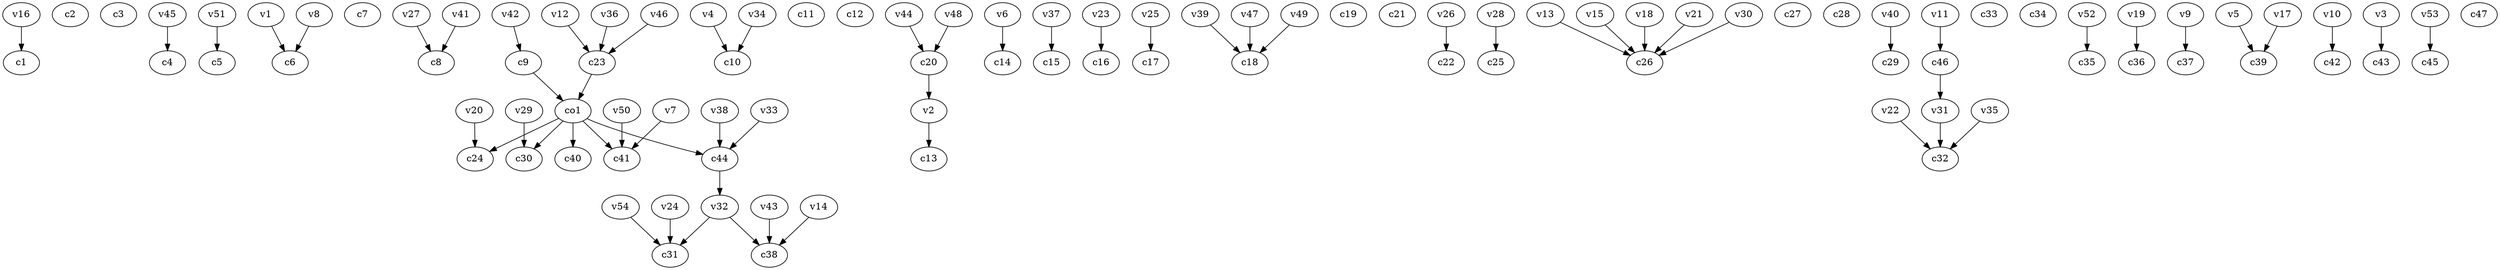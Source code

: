 strict digraph  {
c1;
c2;
c3;
c4;
c5;
c6;
c7;
c8;
c9;
c10;
c11;
c12;
c13;
c14;
c15;
c16;
c17;
c18;
c19;
c20;
c21;
c22;
c23;
c24;
c25;
c26;
c27;
c28;
c29;
c30;
c31;
c32;
c33;
c34;
c35;
c36;
c37;
c38;
c39;
c40;
c41;
c42;
c43;
c44;
c45;
c46;
c47;
v1;
v2;
v3;
v4;
v5;
v6;
v7;
v8;
v9;
v10;
v11;
v12;
v13;
v14;
v15;
v16;
v17;
v18;
v19;
v20;
v21;
v22;
v23;
v24;
v25;
v26;
v27;
v28;
v29;
v30;
v31;
v32;
v33;
v34;
v35;
v36;
v37;
v38;
v39;
v40;
v41;
v42;
v43;
v44;
v45;
v46;
v47;
v48;
v49;
v50;
v51;
v52;
v53;
v54;
co1;
c9 -> co1  [weight=1];
c20 -> v2  [weight=1];
c23 -> co1  [weight=1];
c44 -> v32  [weight=1];
c46 -> v31  [weight=1];
v1 -> c6  [weight=1];
v2 -> c13  [weight=1];
v3 -> c43  [weight=1];
v4 -> c10  [weight=1];
v5 -> c39  [weight=1];
v6 -> c14  [weight=1];
v7 -> c41  [weight=1];
v8 -> c6  [weight=1];
v9 -> c37  [weight=1];
v10 -> c42  [weight=1];
v11 -> c46  [weight=1];
v12 -> c23  [weight=1];
v13 -> c26  [weight=1];
v14 -> c38  [weight=1];
v15 -> c26  [weight=1];
v16 -> c1  [weight=1];
v17 -> c39  [weight=1];
v18 -> c26  [weight=1];
v19 -> c36  [weight=1];
v20 -> c24  [weight=1];
v21 -> c26  [weight=1];
v22 -> c32  [weight=1];
v23 -> c16  [weight=1];
v24 -> c31  [weight=1];
v25 -> c17  [weight=1];
v26 -> c22  [weight=1];
v27 -> c8  [weight=1];
v28 -> c25  [weight=1];
v29 -> c30  [weight=1];
v30 -> c26  [weight=1];
v31 -> c32  [weight=1];
v32 -> c38  [weight=1];
v32 -> c31  [weight=1];
v33 -> c44  [weight=1];
v34 -> c10  [weight=1];
v35 -> c32  [weight=1];
v36 -> c23  [weight=1];
v37 -> c15  [weight=1];
v38 -> c44  [weight=1];
v39 -> c18  [weight=1];
v40 -> c29  [weight=1];
v41 -> c8  [weight=1];
v42 -> c9  [weight=1];
v43 -> c38  [weight=1];
v44 -> c20  [weight=1];
v45 -> c4  [weight=1];
v46 -> c23  [weight=1];
v47 -> c18  [weight=1];
v48 -> c20  [weight=1];
v49 -> c18  [weight=1];
v50 -> c41  [weight=1];
v51 -> c5  [weight=1];
v52 -> c35  [weight=1];
v53 -> c45  [weight=1];
v54 -> c31  [weight=1];
co1 -> c41  [weight=1];
co1 -> c40  [weight=1];
co1 -> c24  [weight=1];
co1 -> c30  [weight=1];
co1 -> c44  [weight=1];
}
